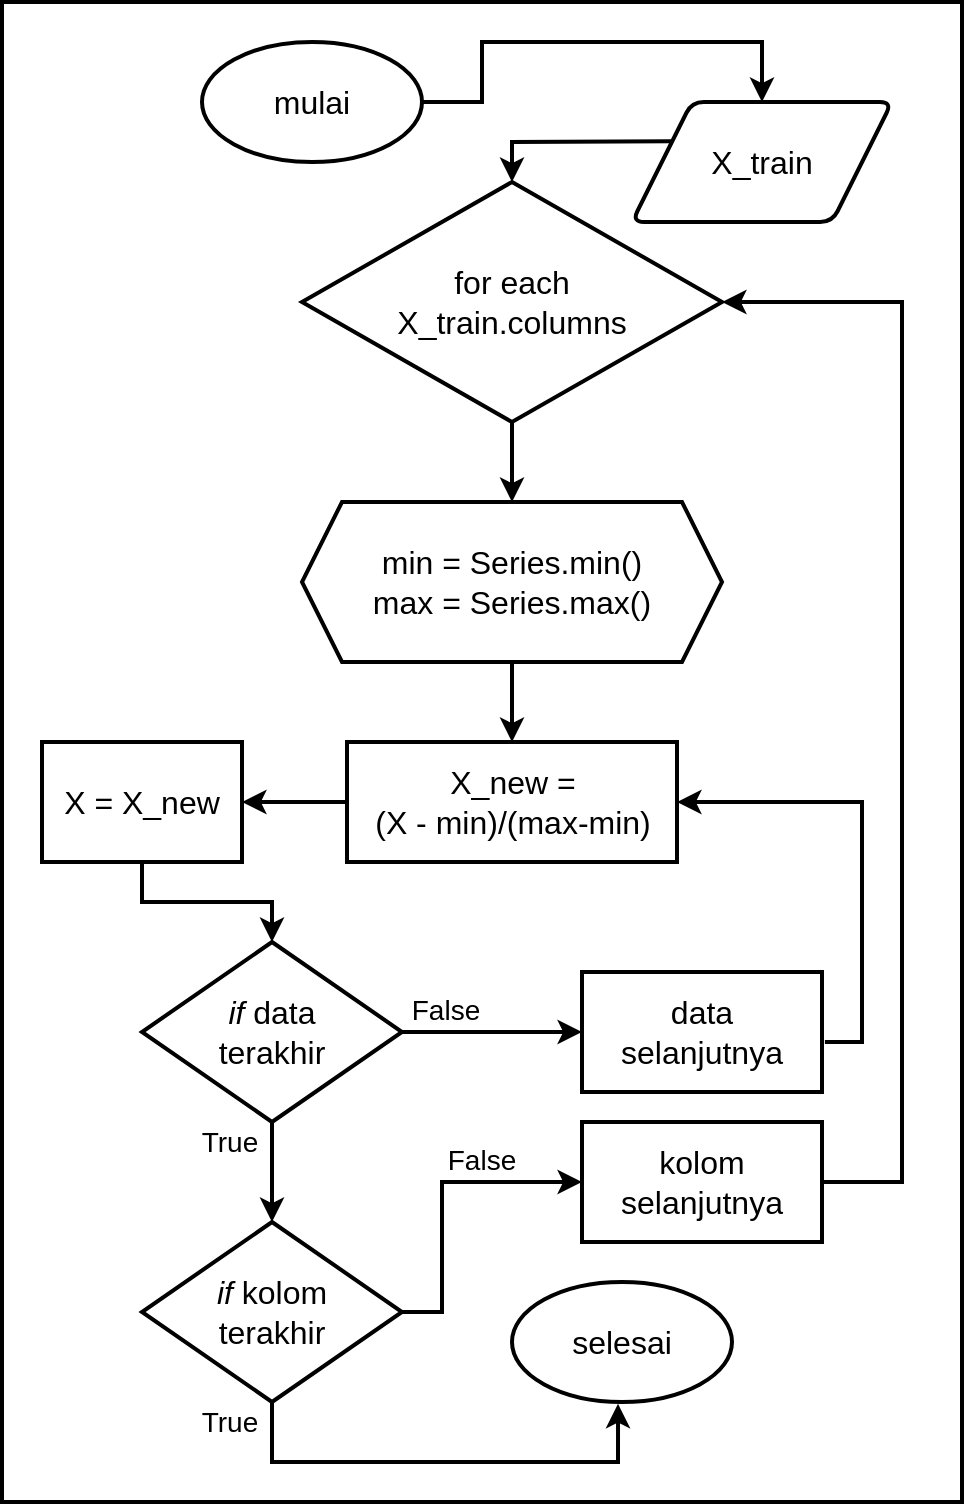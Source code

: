 <mxfile version="14.8.6" type="device"><diagram id="aFlaM55iKs8WmKgGtV6J" name="Page-1"><mxGraphModel dx="2448" dy="878" grid="1" gridSize="10" guides="1" tooltips="1" connect="1" arrows="1" fold="1" page="1" pageScale="1" pageWidth="850" pageHeight="1100" math="0" shadow="0"><root><mxCell id="0"/><mxCell id="1" parent="0"/><mxCell id="BgwLsiKGV6cNE3WJhIET-46" value="" style="group" vertex="1" connectable="0" parent="1"><mxGeometry x="-90" y="220" width="480" height="750" as="geometry"/></mxCell><mxCell id="BgwLsiKGV6cNE3WJhIET-45" value="" style="rounded=0;whiteSpace=wrap;html=1;strokeWidth=2;" vertex="1" parent="BgwLsiKGV6cNE3WJhIET-46"><mxGeometry width="480" height="750" as="geometry"/></mxCell><mxCell id="BgwLsiKGV6cNE3WJhIET-3" value="&lt;font style=&quot;font-size: 16px&quot;&gt;mulai&lt;/font&gt;" style="ellipse;whiteSpace=wrap;html=1;strokeWidth=2;" vertex="1" parent="BgwLsiKGV6cNE3WJhIET-46"><mxGeometry x="100" y="20" width="110" height="60" as="geometry"/></mxCell><mxCell id="BgwLsiKGV6cNE3WJhIET-4" value="&lt;font style=&quot;font-size: 16px&quot;&gt;selesai&lt;/font&gt;" style="ellipse;whiteSpace=wrap;html=1;strokeWidth=2;" vertex="1" parent="BgwLsiKGV6cNE3WJhIET-46"><mxGeometry x="255" y="640" width="110" height="60" as="geometry"/></mxCell><mxCell id="BgwLsiKGV6cNE3WJhIET-5" value="&lt;font style=&quot;font-size: 16px&quot;&gt;X_train&lt;/font&gt;" style="shape=parallelogram;html=1;strokeWidth=2;perimeter=parallelogramPerimeter;whiteSpace=wrap;rounded=1;arcSize=12;size=0.23;" vertex="1" parent="BgwLsiKGV6cNE3WJhIET-46"><mxGeometry x="315" y="50" width="130" height="60" as="geometry"/></mxCell><mxCell id="BgwLsiKGV6cNE3WJhIET-11" value="" style="endArrow=classic;html=1;exitX=1;exitY=0.5;exitDx=0;exitDy=0;strokeWidth=2;entryX=0.5;entryY=0;entryDx=0;entryDy=0;rounded=0;" edge="1" parent="BgwLsiKGV6cNE3WJhIET-46" source="BgwLsiKGV6cNE3WJhIET-3" target="BgwLsiKGV6cNE3WJhIET-5"><mxGeometry x="80" y="-40" width="50" height="50" as="geometry"><mxPoint x="390" y="220" as="sourcePoint"/><mxPoint x="440" y="170" as="targetPoint"/><Array as="points"><mxPoint x="240" y="50"/><mxPoint x="240" y="20"/><mxPoint x="380" y="20"/></Array></mxGeometry></mxCell><mxCell id="BgwLsiKGV6cNE3WJhIET-22" value="&lt;font style=&quot;font-size: 16px&quot;&gt;min = Series.min()&lt;br&gt;max = Series.max()&lt;/font&gt;" style="shape=hexagon;perimeter=hexagonPerimeter2;whiteSpace=wrap;html=1;fixedSize=1;strokeWidth=2;" vertex="1" parent="BgwLsiKGV6cNE3WJhIET-46"><mxGeometry x="150" y="250" width="210" height="80" as="geometry"/></mxCell><mxCell id="BgwLsiKGV6cNE3WJhIET-23" value="&lt;font style=&quot;font-size: 16px&quot;&gt;kolom selanjutnya&lt;/font&gt;" style="rounded=0;whiteSpace=wrap;html=1;strokeWidth=2;" vertex="1" parent="BgwLsiKGV6cNE3WJhIET-46"><mxGeometry x="290" y="560" width="120" height="60" as="geometry"/></mxCell><mxCell id="BgwLsiKGV6cNE3WJhIET-24" value="&lt;font style=&quot;font-size: 16px&quot;&gt;&lt;i&gt;if&lt;/i&gt; kolom&lt;br&gt;terakhir&lt;/font&gt;" style="rhombus;whiteSpace=wrap;html=1;strokeWidth=2;" vertex="1" parent="BgwLsiKGV6cNE3WJhIET-46"><mxGeometry x="70" y="610" width="130" height="90" as="geometry"/></mxCell><mxCell id="BgwLsiKGV6cNE3WJhIET-25" value="&lt;font style=&quot;font-size: 16px&quot;&gt;for each&lt;br&gt;X_train.columns&lt;/font&gt;" style="rhombus;whiteSpace=wrap;html=1;strokeWidth=2;" vertex="1" parent="BgwLsiKGV6cNE3WJhIET-46"><mxGeometry x="150" y="90" width="210" height="120" as="geometry"/></mxCell><mxCell id="BgwLsiKGV6cNE3WJhIET-26" value="" style="endArrow=classic;html=1;exitX=0;exitY=0.25;exitDx=0;exitDy=0;entryX=0.5;entryY=0;entryDx=0;entryDy=0;strokeWidth=2;rounded=0;" edge="1" parent="BgwLsiKGV6cNE3WJhIET-46" source="BgwLsiKGV6cNE3WJhIET-5" target="BgwLsiKGV6cNE3WJhIET-25"><mxGeometry width="50" height="50" relative="1" as="geometry"><mxPoint x="280" y="380" as="sourcePoint"/><mxPoint x="330" y="330" as="targetPoint"/><Array as="points"><mxPoint x="255" y="70"/></Array></mxGeometry></mxCell><mxCell id="BgwLsiKGV6cNE3WJhIET-27" value="" style="endArrow=classic;html=1;strokeWidth=2;exitX=0.5;exitY=1;exitDx=0;exitDy=0;entryX=0.5;entryY=0;entryDx=0;entryDy=0;" edge="1" parent="BgwLsiKGV6cNE3WJhIET-46" source="BgwLsiKGV6cNE3WJhIET-25" target="BgwLsiKGV6cNE3WJhIET-22"><mxGeometry width="50" height="50" relative="1" as="geometry"><mxPoint x="90" y="360" as="sourcePoint"/><mxPoint x="140" y="310" as="targetPoint"/></mxGeometry></mxCell><mxCell id="BgwLsiKGV6cNE3WJhIET-28" value="&lt;font style=&quot;font-size: 16px&quot;&gt;X_new = &lt;br&gt;(X - min)/(max-min)&lt;/font&gt;" style="rounded=0;whiteSpace=wrap;html=1;strokeWidth=2;" vertex="1" parent="BgwLsiKGV6cNE3WJhIET-46"><mxGeometry x="172.5" y="370" width="165" height="60" as="geometry"/></mxCell><mxCell id="BgwLsiKGV6cNE3WJhIET-29" value="" style="endArrow=classic;html=1;strokeWidth=2;exitX=0.5;exitY=1;exitDx=0;exitDy=0;entryX=0.5;entryY=0;entryDx=0;entryDy=0;" edge="1" parent="BgwLsiKGV6cNE3WJhIET-46" source="BgwLsiKGV6cNE3WJhIET-22" target="BgwLsiKGV6cNE3WJhIET-28"><mxGeometry width="50" height="50" relative="1" as="geometry"><mxPoint x="160" y="370" as="sourcePoint"/><mxPoint x="210" y="320" as="targetPoint"/></mxGeometry></mxCell><mxCell id="BgwLsiKGV6cNE3WJhIET-30" value="&lt;font style=&quot;font-size: 16px&quot;&gt;&lt;i&gt;if&lt;/i&gt; data&lt;br&gt;terakhir&lt;/font&gt;" style="rhombus;whiteSpace=wrap;html=1;strokeWidth=2;" vertex="1" parent="BgwLsiKGV6cNE3WJhIET-46"><mxGeometry x="70" y="470" width="130" height="90" as="geometry"/></mxCell><mxCell id="BgwLsiKGV6cNE3WJhIET-31" value="&lt;font style=&quot;font-size: 16px&quot;&gt;data&lt;br&gt;selanjutnya&lt;/font&gt;" style="rounded=0;whiteSpace=wrap;html=1;strokeWidth=2;" vertex="1" parent="BgwLsiKGV6cNE3WJhIET-46"><mxGeometry x="290" y="485" width="120" height="60" as="geometry"/></mxCell><mxCell id="BgwLsiKGV6cNE3WJhIET-32" value="" style="endArrow=classic;html=1;strokeWidth=2;exitX=0.5;exitY=1;exitDx=0;exitDy=0;entryX=0.5;entryY=0;entryDx=0;entryDy=0;rounded=0;" edge="1" parent="BgwLsiKGV6cNE3WJhIET-46" source="BgwLsiKGV6cNE3WJhIET-38" target="BgwLsiKGV6cNE3WJhIET-30"><mxGeometry width="50" height="50" relative="1" as="geometry"><mxPoint x="440" y="490" as="sourcePoint"/><mxPoint x="490" y="440" as="targetPoint"/><Array as="points"><mxPoint x="70" y="450"/><mxPoint x="135" y="450"/></Array></mxGeometry></mxCell><mxCell id="BgwLsiKGV6cNE3WJhIET-33" value="" style="endArrow=classic;html=1;strokeWidth=2;exitX=1;exitY=0.5;exitDx=0;exitDy=0;entryX=0;entryY=0.5;entryDx=0;entryDy=0;" edge="1" parent="BgwLsiKGV6cNE3WJhIET-46" source="BgwLsiKGV6cNE3WJhIET-30" target="BgwLsiKGV6cNE3WJhIET-31"><mxGeometry width="50" height="50" relative="1" as="geometry"><mxPoint x="320" y="490" as="sourcePoint"/><mxPoint x="370" y="440" as="targetPoint"/></mxGeometry></mxCell><mxCell id="BgwLsiKGV6cNE3WJhIET-34" value="" style="endArrow=classic;html=1;strokeWidth=2;exitX=1.012;exitY=0.584;exitDx=0;exitDy=0;entryX=1;entryY=0.5;entryDx=0;entryDy=0;rounded=0;exitPerimeter=0;" edge="1" parent="BgwLsiKGV6cNE3WJhIET-46" source="BgwLsiKGV6cNE3WJhIET-31" target="BgwLsiKGV6cNE3WJhIET-28"><mxGeometry width="50" height="50" relative="1" as="geometry"><mxPoint x="540" y="330" as="sourcePoint"/><mxPoint x="590" y="280" as="targetPoint"/><Array as="points"><mxPoint x="430" y="520"/><mxPoint x="430" y="400"/></Array></mxGeometry></mxCell><mxCell id="BgwLsiKGV6cNE3WJhIET-35" value="" style="endArrow=classic;html=1;strokeWidth=2;exitX=0.5;exitY=1;exitDx=0;exitDy=0;entryX=0.5;entryY=0;entryDx=0;entryDy=0;" edge="1" parent="BgwLsiKGV6cNE3WJhIET-46" source="BgwLsiKGV6cNE3WJhIET-30" target="BgwLsiKGV6cNE3WJhIET-24"><mxGeometry width="50" height="50" relative="1" as="geometry"><mxPoint x="240" y="570" as="sourcePoint"/><mxPoint x="290" y="520" as="targetPoint"/></mxGeometry></mxCell><mxCell id="BgwLsiKGV6cNE3WJhIET-36" value="" style="endArrow=classic;html=1;strokeWidth=2;exitX=1;exitY=0.5;exitDx=0;exitDy=0;entryX=0;entryY=0.5;entryDx=0;entryDy=0;rounded=0;" edge="1" parent="BgwLsiKGV6cNE3WJhIET-46" source="BgwLsiKGV6cNE3WJhIET-24" target="BgwLsiKGV6cNE3WJhIET-23"><mxGeometry width="50" height="50" relative="1" as="geometry"><mxPoint x="240" y="570" as="sourcePoint"/><mxPoint x="290" y="520" as="targetPoint"/><Array as="points"><mxPoint x="220" y="655"/><mxPoint x="220" y="590"/></Array></mxGeometry></mxCell><mxCell id="BgwLsiKGV6cNE3WJhIET-37" value="" style="endArrow=classic;html=1;strokeWidth=2;exitX=1;exitY=0.5;exitDx=0;exitDy=0;rounded=0;" edge="1" parent="BgwLsiKGV6cNE3WJhIET-46" source="BgwLsiKGV6cNE3WJhIET-23"><mxGeometry width="50" height="50" relative="1" as="geometry"><mxPoint x="240" y="360" as="sourcePoint"/><mxPoint x="360" y="150" as="targetPoint"/><Array as="points"><mxPoint x="450" y="590"/><mxPoint x="450" y="150"/></Array></mxGeometry></mxCell><mxCell id="BgwLsiKGV6cNE3WJhIET-38" value="&lt;span style=&quot;font-size: 16px&quot;&gt;X = X_new&lt;/span&gt;" style="rounded=0;whiteSpace=wrap;html=1;strokeWidth=2;" vertex="1" parent="BgwLsiKGV6cNE3WJhIET-46"><mxGeometry x="20" y="370" width="100" height="60" as="geometry"/></mxCell><mxCell id="BgwLsiKGV6cNE3WJhIET-39" value="" style="endArrow=classic;html=1;strokeWidth=2;exitX=0;exitY=0.5;exitDx=0;exitDy=0;entryX=1;entryY=0.5;entryDx=0;entryDy=0;" edge="1" parent="BgwLsiKGV6cNE3WJhIET-46" source="BgwLsiKGV6cNE3WJhIET-28" target="BgwLsiKGV6cNE3WJhIET-38"><mxGeometry width="50" height="50" relative="1" as="geometry"><mxPoint x="20" y="350" as="sourcePoint"/><mxPoint x="130" y="400" as="targetPoint"/></mxGeometry></mxCell><mxCell id="BgwLsiKGV6cNE3WJhIET-40" value="" style="endArrow=classic;html=1;strokeWidth=2;exitX=0.5;exitY=1;exitDx=0;exitDy=0;entryX=0.482;entryY=1.015;entryDx=0;entryDy=0;entryPerimeter=0;rounded=0;" edge="1" parent="BgwLsiKGV6cNE3WJhIET-46" source="BgwLsiKGV6cNE3WJhIET-24" target="BgwLsiKGV6cNE3WJhIET-4"><mxGeometry width="50" height="50" relative="1" as="geometry"><mxPoint x="260" y="870" as="sourcePoint"/><mxPoint x="310" y="820" as="targetPoint"/><Array as="points"><mxPoint x="135" y="730"/><mxPoint x="308" y="730"/></Array></mxGeometry></mxCell><mxCell id="BgwLsiKGV6cNE3WJhIET-41" value="&lt;font style=&quot;font-size: 14px&quot;&gt;True&lt;/font&gt;" style="text;html=1;strokeColor=none;fillColor=none;align=center;verticalAlign=middle;whiteSpace=wrap;rounded=0;" vertex="1" parent="BgwLsiKGV6cNE3WJhIET-46"><mxGeometry x="94" y="560" width="40" height="20" as="geometry"/></mxCell><mxCell id="BgwLsiKGV6cNE3WJhIET-42" value="&lt;font style=&quot;font-size: 14px&quot;&gt;True&lt;/font&gt;" style="text;html=1;strokeColor=none;fillColor=none;align=center;verticalAlign=middle;whiteSpace=wrap;rounded=0;" vertex="1" parent="BgwLsiKGV6cNE3WJhIET-46"><mxGeometry x="94" y="700" width="40" height="20" as="geometry"/></mxCell><mxCell id="BgwLsiKGV6cNE3WJhIET-43" value="&lt;font style=&quot;font-size: 14px&quot;&gt;False&lt;/font&gt;" style="text;html=1;strokeColor=none;fillColor=none;align=center;verticalAlign=middle;whiteSpace=wrap;rounded=0;" vertex="1" parent="BgwLsiKGV6cNE3WJhIET-46"><mxGeometry x="220" y="569" width="40" height="20" as="geometry"/></mxCell><mxCell id="BgwLsiKGV6cNE3WJhIET-44" value="&lt;font style=&quot;font-size: 14px&quot;&gt;False&lt;/font&gt;" style="text;html=1;strokeColor=none;fillColor=none;align=center;verticalAlign=middle;whiteSpace=wrap;rounded=0;" vertex="1" parent="BgwLsiKGV6cNE3WJhIET-46"><mxGeometry x="202" y="494" width="40" height="20" as="geometry"/></mxCell></root></mxGraphModel></diagram></mxfile>